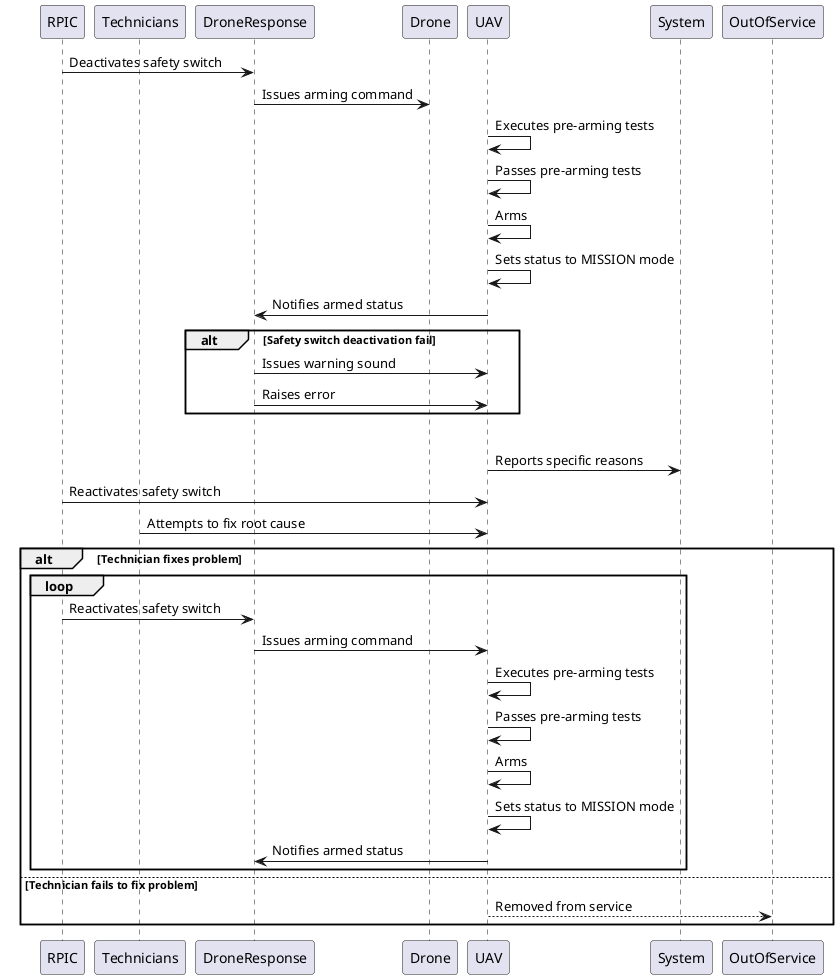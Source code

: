 @startuml "Activate and Arm Sequence Diagram"

participant "RPIC" as RPIC
participant "Technicians" as Technicians
participant DroneResponse

RPIC -> DroneResponse: Deactivates safety switch
DroneResponse -> Drone: Issues arming command
UAV -> UAV: Executes pre-arming tests
UAV -> UAV: Passes pre-arming tests
UAV -> UAV: Arms
UAV -> UAV: Sets status to MISSION mode
UAV -> DroneResponse: Notifies armed status

alt Safety switch deactivation fail
  DroneResponse -> UAV: Issues warning sound
  DroneResponse -> UAV: Raises error
end

alt Pre-arming tests fail
  UAV -> System: Reports specific reasons
  RPIC -> UAV: Reactivates safety switch
  Technicians -> UAV: Attempts to fix root cause
  alt Technician fixes problem
    loop
      RPIC -> DroneResponse: Reactivates safety switch
      DroneResponse -> UAV: Issues arming command
      UAV -> UAV: Executes pre-arming tests
      UAV -> UAV: Passes pre-arming tests
      UAV -> UAV: Arms
      UAV -> UAV: Sets status to MISSION mode
      UAV -> DroneResponse: Notifies armed status
    end
  else Technician fails to fix problem
    UAV --> OutOfService: Removed from service
end

@enduml
